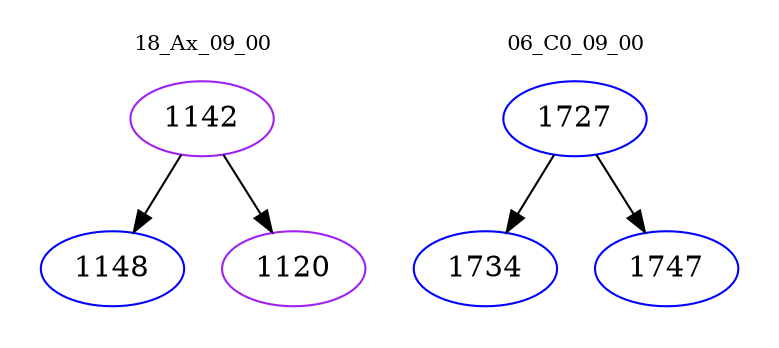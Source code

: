 digraph{
subgraph cluster_0 {
color = white
label = "18_Ax_09_00";
fontsize=10;
T0_1142 [label="1142", color="purple"]
T0_1142 -> T0_1148 [color="black"]
T0_1148 [label="1148", color="blue"]
T0_1142 -> T0_1120 [color="black"]
T0_1120 [label="1120", color="purple"]
}
subgraph cluster_1 {
color = white
label = "06_C0_09_00";
fontsize=10;
T1_1727 [label="1727", color="blue"]
T1_1727 -> T1_1734 [color="black"]
T1_1734 [label="1734", color="blue"]
T1_1727 -> T1_1747 [color="black"]
T1_1747 [label="1747", color="blue"]
}
}
